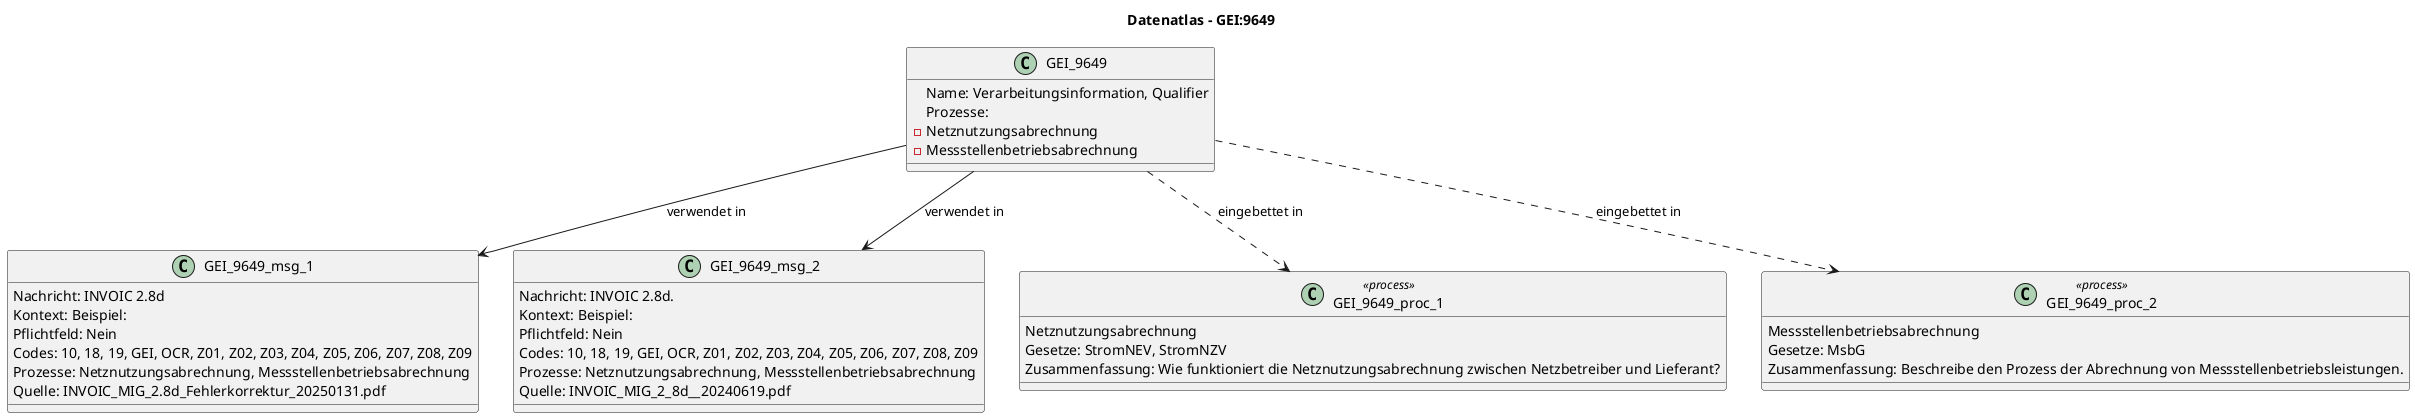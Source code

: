 @startuml
title Datenatlas – GEI:9649
class GEI_9649 {
  Name: Verarbeitungsinformation, Qualifier
  Prozesse:
    - Netznutzungsabrechnung
    - Messstellenbetriebsabrechnung
}
class GEI_9649_msg_1 {
  Nachricht: INVOIC 2.8d
  Kontext: Beispiel:
  Pflichtfeld: Nein
  Codes: 10, 18, 19, GEI, OCR, Z01, Z02, Z03, Z04, Z05, Z06, Z07, Z08, Z09
  Prozesse: Netznutzungsabrechnung, Messstellenbetriebsabrechnung
  Quelle: INVOIC_MIG_2.8d_Fehlerkorrektur_20250131.pdf
}
GEI_9649 --> GEI_9649_msg_1 : verwendet in
class GEI_9649_msg_2 {
  Nachricht: INVOIC 2.8d.
  Kontext: Beispiel:
  Pflichtfeld: Nein
  Codes: 10, 18, 19, GEI, OCR, Z01, Z02, Z03, Z04, Z05, Z06, Z07, Z08, Z09
  Prozesse: Netznutzungsabrechnung, Messstellenbetriebsabrechnung
  Quelle: INVOIC_MIG_2_8d__20240619.pdf
}
GEI_9649 --> GEI_9649_msg_2 : verwendet in
class GEI_9649_proc_1 <<process>> {
  Netznutzungsabrechnung
  Gesetze: StromNEV, StromNZV
  Zusammenfassung: Wie funktioniert die Netznutzungsabrechnung zwischen Netzbetreiber und Lieferant?
}
GEI_9649 ..> GEI_9649_proc_1 : eingebettet in
class GEI_9649_proc_2 <<process>> {
  Messstellenbetriebsabrechnung
  Gesetze: MsbG
  Zusammenfassung: Beschreibe den Prozess der Abrechnung von Messstellenbetriebsleistungen.
}
GEI_9649 ..> GEI_9649_proc_2 : eingebettet in
@enduml